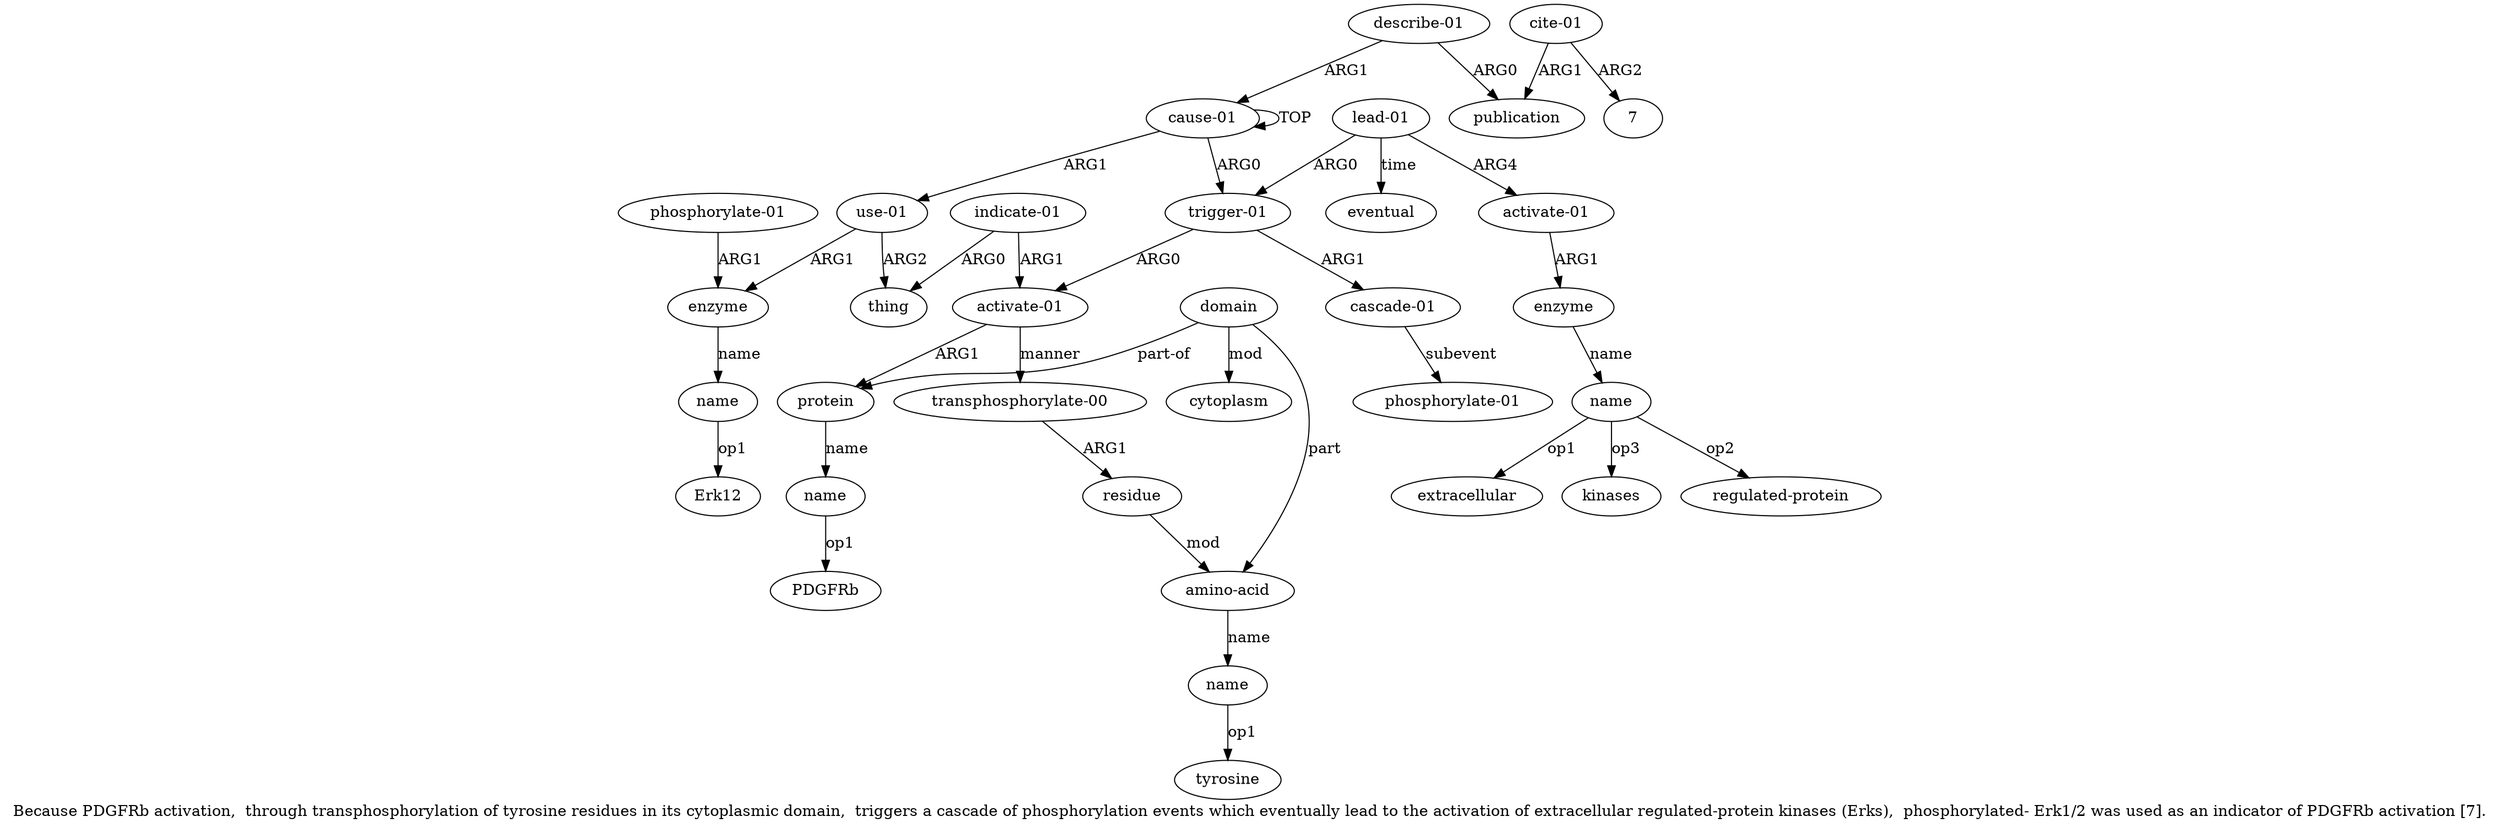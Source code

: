 digraph  {
	graph [label="Because PDGFRb activation,  through transphosphorylation of tyrosine residues in its cytoplasmic domain,  triggers a cascade of \
phosphorylation events which eventually lead to the activation of extracellular regulated-protein kinases (Erks),  phosphorylated- \
Erk1/2 was used as an indicator of PDGFRb activation [7]."];
	node [label="\N"];
	a20	 [color=black,
		gold_ind=20,
		gold_label=name,
		label=name,
		test_ind=20,
		test_label=name];
	"a20 Erk12"	 [color=black,
		gold_ind=-1,
		gold_label=Erk12,
		label=Erk12,
		test_ind=-1,
		test_label=Erk12];
	a20 -> "a20 Erk12" [key=0,
	color=black,
	gold_label=op1,
	label=op1,
	test_label=op1];
a21 [color=black,
	gold_ind=21,
	gold_label="phosphorylate-01",
	label="phosphorylate-01",
	test_ind=21,
	test_label="phosphorylate-01"];
a19 [color=black,
	gold_ind=19,
	gold_label=enzyme,
	label=enzyme,
	test_ind=19,
	test_label=enzyme];
a21 -> a19 [key=0,
color=black,
gold_label=ARG1,
label=ARG1,
test_label=ARG1];
a22 [color=black,
gold_ind=22,
gold_label=thing,
label=thing,
test_ind=22,
test_label=thing];
a23 [color=black,
gold_ind=23,
gold_label="indicate-01",
label="indicate-01",
test_ind=23,
test_label="indicate-01"];
a23 -> a22 [key=0,
color=black,
gold_label=ARG0,
label=ARG0,
test_label=ARG0];
a2 [color=black,
gold_ind=2,
gold_label="activate-01",
label="activate-01",
test_ind=2,
test_label="activate-01"];
a23 -> a2 [key=0,
color=black,
gold_label=ARG1,
label=ARG1,
test_label=ARG1];
a24 [color=black,
gold_ind=24,
gold_label="describe-01",
label="describe-01",
test_ind=24,
test_label="describe-01"];
a25 [color=black,
gold_ind=25,
gold_label=publication,
label=publication,
test_ind=25,
test_label=publication];
a24 -> a25 [key=0,
color=black,
gold_label=ARG0,
label=ARG0,
test_label=ARG0];
a0 [color=black,
gold_ind=0,
gold_label="cause-01",
label="cause-01",
test_ind=0,
test_label="cause-01"];
a24 -> a0 [key=0,
color=black,
gold_label=ARG1,
label=ARG1,
test_label=ARG1];
a26 [color=black,
gold_ind=26,
gold_label="cite-01",
label="cite-01",
test_ind=26,
test_label="cite-01"];
a26 -> a25 [key=0,
color=black,
gold_label=ARG1,
label=ARG1,
test_label=ARG1];
"a26 7" [color=black,
gold_ind=-1,
gold_label=7,
label=7,
test_ind=-1,
test_label=7];
a26 -> "a26 7" [key=0,
color=black,
gold_label=ARG2,
label=ARG2,
test_label=ARG2];
"a16 extracellular" [color=black,
gold_ind=-1,
gold_label=extracellular,
label=extracellular,
test_ind=-1,
test_label=extracellular];
"a4 PDGFRb" [color=black,
gold_ind=-1,
gold_label=PDGFRb,
label=PDGFRb,
test_ind=-1,
test_label=PDGFRb];
"a16 kinases" [color=black,
gold_ind=-1,
gold_label=kinases,
label=kinases,
test_ind=-1,
test_label=kinases];
"a16 regulated-protein" [color=black,
gold_ind=-1,
gold_label="regulated-protein",
label="regulated-protein",
test_ind=-1,
test_label="regulated-protein"];
"a8 tyrosine" [color=black,
gold_ind=-1,
gold_label=tyrosine,
label=tyrosine,
test_ind=-1,
test_label=tyrosine];
a15 [color=black,
gold_ind=15,
gold_label=enzyme,
label=enzyme,
test_ind=15,
test_label=enzyme];
a16 [color=black,
gold_ind=16,
gold_label=name,
label=name,
test_ind=16,
test_label=name];
a15 -> a16 [key=0,
color=black,
gold_label=name,
label=name,
test_label=name];
a14 [color=black,
gold_ind=14,
gold_label="activate-01",
label="activate-01",
test_ind=14,
test_label="activate-01"];
a14 -> a15 [key=0,
color=black,
gold_label=ARG1,
label=ARG1,
test_label=ARG1];
a17 [color=black,
gold_ind=17,
gold_label=eventual,
label=eventual,
test_ind=17,
test_label=eventual];
a16 -> "a16 extracellular" [key=0,
color=black,
gold_label=op1,
label=op1,
test_label=op1];
a16 -> "a16 kinases" [key=0,
color=black,
gold_label=op3,
label=op3,
test_label=op3];
a16 -> "a16 regulated-protein" [key=0,
color=black,
gold_label=op2,
label=op2,
test_label=op2];
a11 [color=black,
gold_ind=11,
gold_label="cascade-01",
label="cascade-01",
test_ind=11,
test_label="cascade-01"];
a12 [color=black,
gold_ind=12,
gold_label="phosphorylate-01",
label="phosphorylate-01",
test_ind=12,
test_label="phosphorylate-01"];
a11 -> a12 [key=0,
color=black,
gold_label=subevent,
label=subevent,
test_label=subevent];
a10 [color=black,
gold_ind=10,
gold_label=cytoplasm,
label=cytoplasm,
test_ind=10,
test_label=cytoplasm];
a13 [color=black,
gold_ind=13,
gold_label="lead-01",
label="lead-01",
test_ind=13,
test_label="lead-01"];
a13 -> a14 [key=0,
color=black,
gold_label=ARG4,
label=ARG4,
test_label=ARG4];
a13 -> a17 [key=0,
color=black,
gold_label=time,
label=time,
test_label=time];
a1 [color=black,
gold_ind=1,
gold_label="trigger-01",
label="trigger-01",
test_ind=1,
test_label="trigger-01"];
a13 -> a1 [key=0,
color=black,
gold_label=ARG0,
label=ARG0,
test_label=ARG0];
a19 -> a20 [key=0,
color=black,
gold_label=name,
label=name,
test_label=name];
a18 [color=black,
gold_ind=18,
gold_label="use-01",
label="use-01",
test_ind=18,
test_label="use-01"];
a18 -> a22 [key=0,
color=black,
gold_label=ARG2,
label=ARG2,
test_label=ARG2];
a18 -> a19 [key=0,
color=black,
gold_label=ARG1,
label=ARG1,
test_label=ARG1];
a1 -> a11 [key=0,
color=black,
gold_label=ARG1,
label=ARG1,
test_label=ARG1];
a1 -> a2 [key=0,
color=black,
gold_label=ARG0,
label=ARG0,
test_label=ARG0];
a0 -> a18 [key=0,
color=black,
gold_label=ARG1,
label=ARG1,
test_label=ARG1];
a0 -> a1 [key=0,
color=black,
gold_label=ARG0,
label=ARG0,
test_label=ARG0];
a0 -> a0 [key=0,
color=black,
gold_label=TOP,
label=TOP,
test_label=TOP];
a3 [color=black,
gold_ind=3,
gold_label=protein,
label=protein,
test_ind=3,
test_label=protein];
a4 [color=black,
gold_ind=4,
gold_label=name,
label=name,
test_ind=4,
test_label=name];
a3 -> a4 [key=0,
color=black,
gold_label=name,
label=name,
test_label=name];
a2 -> a3 [key=0,
color=black,
gold_label=ARG1,
label=ARG1,
test_label=ARG1];
a5 [color=black,
gold_ind=5,
gold_label="transphosphorylate-00",
label="transphosphorylate-00",
test_ind=5,
test_label="transphosphorylate-00"];
a2 -> a5 [key=0,
color=black,
gold_label=manner,
label=manner,
test_label=manner];
a6 [color=black,
gold_ind=6,
gold_label=residue,
label=residue,
test_ind=6,
test_label=residue];
a5 -> a6 [key=0,
color=black,
gold_label=ARG1,
label=ARG1,
test_label=ARG1];
a4 -> "a4 PDGFRb" [key=0,
color=black,
gold_label=op1,
label=op1,
test_label=op1];
a7 [color=black,
gold_ind=7,
gold_label="amino-acid",
label="amino-acid",
test_ind=7,
test_label="amino-acid"];
a8 [color=black,
gold_ind=8,
gold_label=name,
label=name,
test_ind=8,
test_label=name];
a7 -> a8 [key=0,
color=black,
gold_label=name,
label=name,
test_label=name];
a6 -> a7 [key=0,
color=black,
gold_label=mod,
label=mod,
test_label=mod];
a9 [color=black,
gold_ind=9,
gold_label=domain,
label=domain,
test_ind=9,
test_label=domain];
a9 -> a10 [key=0,
color=black,
gold_label=mod,
label=mod,
test_label=mod];
a9 -> a3 [key=0,
color=black,
gold_label="part-of",
label="part-of",
test_label="part-of"];
a9 -> a7 [key=0,
color=black,
gold_label=part,
label=part,
test_label=part];
a8 -> "a8 tyrosine" [key=0,
color=black,
gold_label=op1,
label=op1,
test_label=op1];
}
